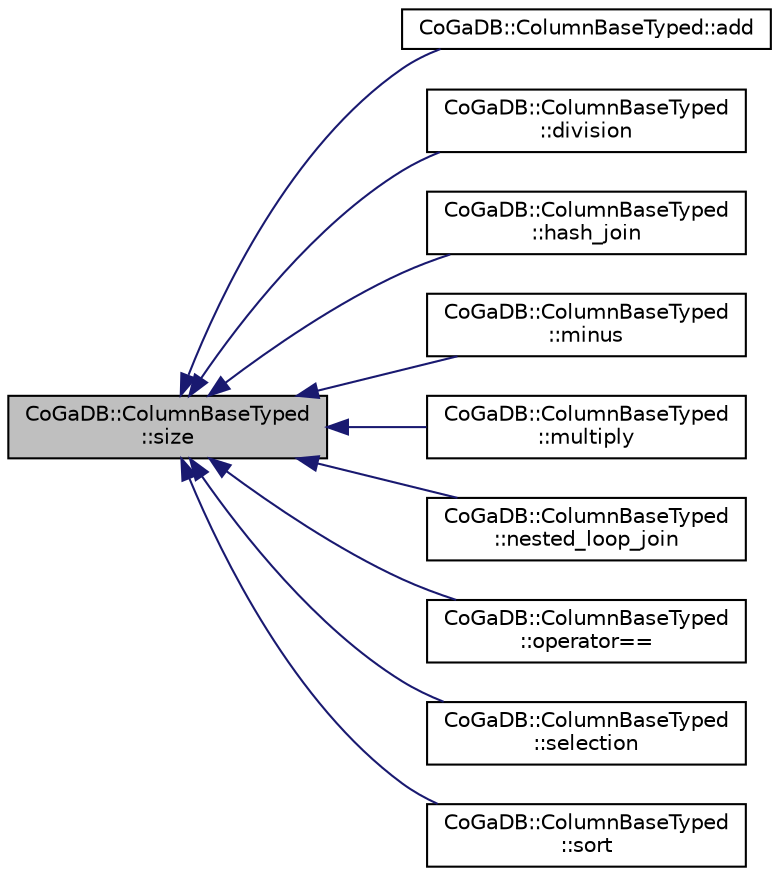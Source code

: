 digraph "CoGaDB::ColumnBaseTyped::size"
{
  edge [fontname="Helvetica",fontsize="10",labelfontname="Helvetica",labelfontsize="10"];
  node [fontname="Helvetica",fontsize="10",shape=record];
  rankdir="LR";
  Node1 [label="CoGaDB::ColumnBaseTyped\l::size",height=0.2,width=0.4,color="black", fillcolor="grey75", style="filled", fontcolor="black"];
  Node1 -> Node2 [dir="back",color="midnightblue",fontsize="10",style="solid",fontname="Helvetica"];
  Node2 [label="CoGaDB::ColumnBaseTyped::add",height=0.2,width=0.4,color="black", fillcolor="white", style="filled",URL="$classCoGaDB_1_1ColumnBaseTyped.htm#abe0449e21775f7b45c4bf78b92a10c7d",tooltip="adds constant to column "];
  Node1 -> Node3 [dir="back",color="midnightblue",fontsize="10",style="solid",fontname="Helvetica"];
  Node3 [label="CoGaDB::ColumnBaseTyped\l::division",height=0.2,width=0.4,color="black", fillcolor="white", style="filled",URL="$classCoGaDB_1_1ColumnBaseTyped.htm#a7c603f30ff974d76878a2d24fc863df6",tooltip="devide values in column by a constant "];
  Node1 -> Node4 [dir="back",color="midnightblue",fontsize="10",style="solid",fontname="Helvetica"];
  Node4 [label="CoGaDB::ColumnBaseTyped\l::hash_join",height=0.2,width=0.4,color="black", fillcolor="white", style="filled",URL="$classCoGaDB_1_1ColumnBaseTyped.htm#ac66da4e2c203ff8ca673c19242a7e766",tooltip="joins two columns using the hash join algorithm "];
  Node1 -> Node5 [dir="back",color="midnightblue",fontsize="10",style="solid",fontname="Helvetica"];
  Node5 [label="CoGaDB::ColumnBaseTyped\l::minus",height=0.2,width=0.4,color="black", fillcolor="white", style="filled",URL="$classCoGaDB_1_1ColumnBaseTyped.htm#a517e7c030036165fc07f38a871f09550",tooltip="substracts constant from column "];
  Node1 -> Node6 [dir="back",color="midnightblue",fontsize="10",style="solid",fontname="Helvetica"];
  Node6 [label="CoGaDB::ColumnBaseTyped\l::multiply",height=0.2,width=0.4,color="black", fillcolor="white", style="filled",URL="$classCoGaDB_1_1ColumnBaseTyped.htm#a629b2349ed7289016f9ea1cf2d8e69ac",tooltip="multiply constant with column "];
  Node1 -> Node7 [dir="back",color="midnightblue",fontsize="10",style="solid",fontname="Helvetica"];
  Node7 [label="CoGaDB::ColumnBaseTyped\l::nested_loop_join",height=0.2,width=0.4,color="black", fillcolor="white", style="filled",URL="$classCoGaDB_1_1ColumnBaseTyped.htm#a10457ede9dda1c5cfc120fad77b36d04",tooltip="joins two columns using the nested loop join algorithm "];
  Node1 -> Node8 [dir="back",color="midnightblue",fontsize="10",style="solid",fontname="Helvetica"];
  Node8 [label="CoGaDB::ColumnBaseTyped\l::operator==",height=0.2,width=0.4,color="black", fillcolor="white", style="filled",URL="$classCoGaDB_1_1ColumnBaseTyped.htm#a73a3921727fb8a5be6a81958b1a4e4d6"];
  Node1 -> Node9 [dir="back",color="midnightblue",fontsize="10",style="solid",fontname="Helvetica"];
  Node9 [label="CoGaDB::ColumnBaseTyped\l::selection",height=0.2,width=0.4,color="black", fillcolor="white", style="filled",URL="$classCoGaDB_1_1ColumnBaseTyped.htm#a91c27b988eb79cca9163a82492936814",tooltip="filters the values of a column according to a filter condition consisting of a comparison value and a..."];
  Node1 -> Node10 [dir="back",color="midnightblue",fontsize="10",style="solid",fontname="Helvetica"];
  Node10 [label="CoGaDB::ColumnBaseTyped\l::sort",height=0.2,width=0.4,color="black", fillcolor="white", style="filled",URL="$classCoGaDB_1_1ColumnBaseTyped.htm#ac2c0472e88ed4c14d10a879a6646c3f2",tooltip="sorts a column w.r.t. a SortOrder "];
}
